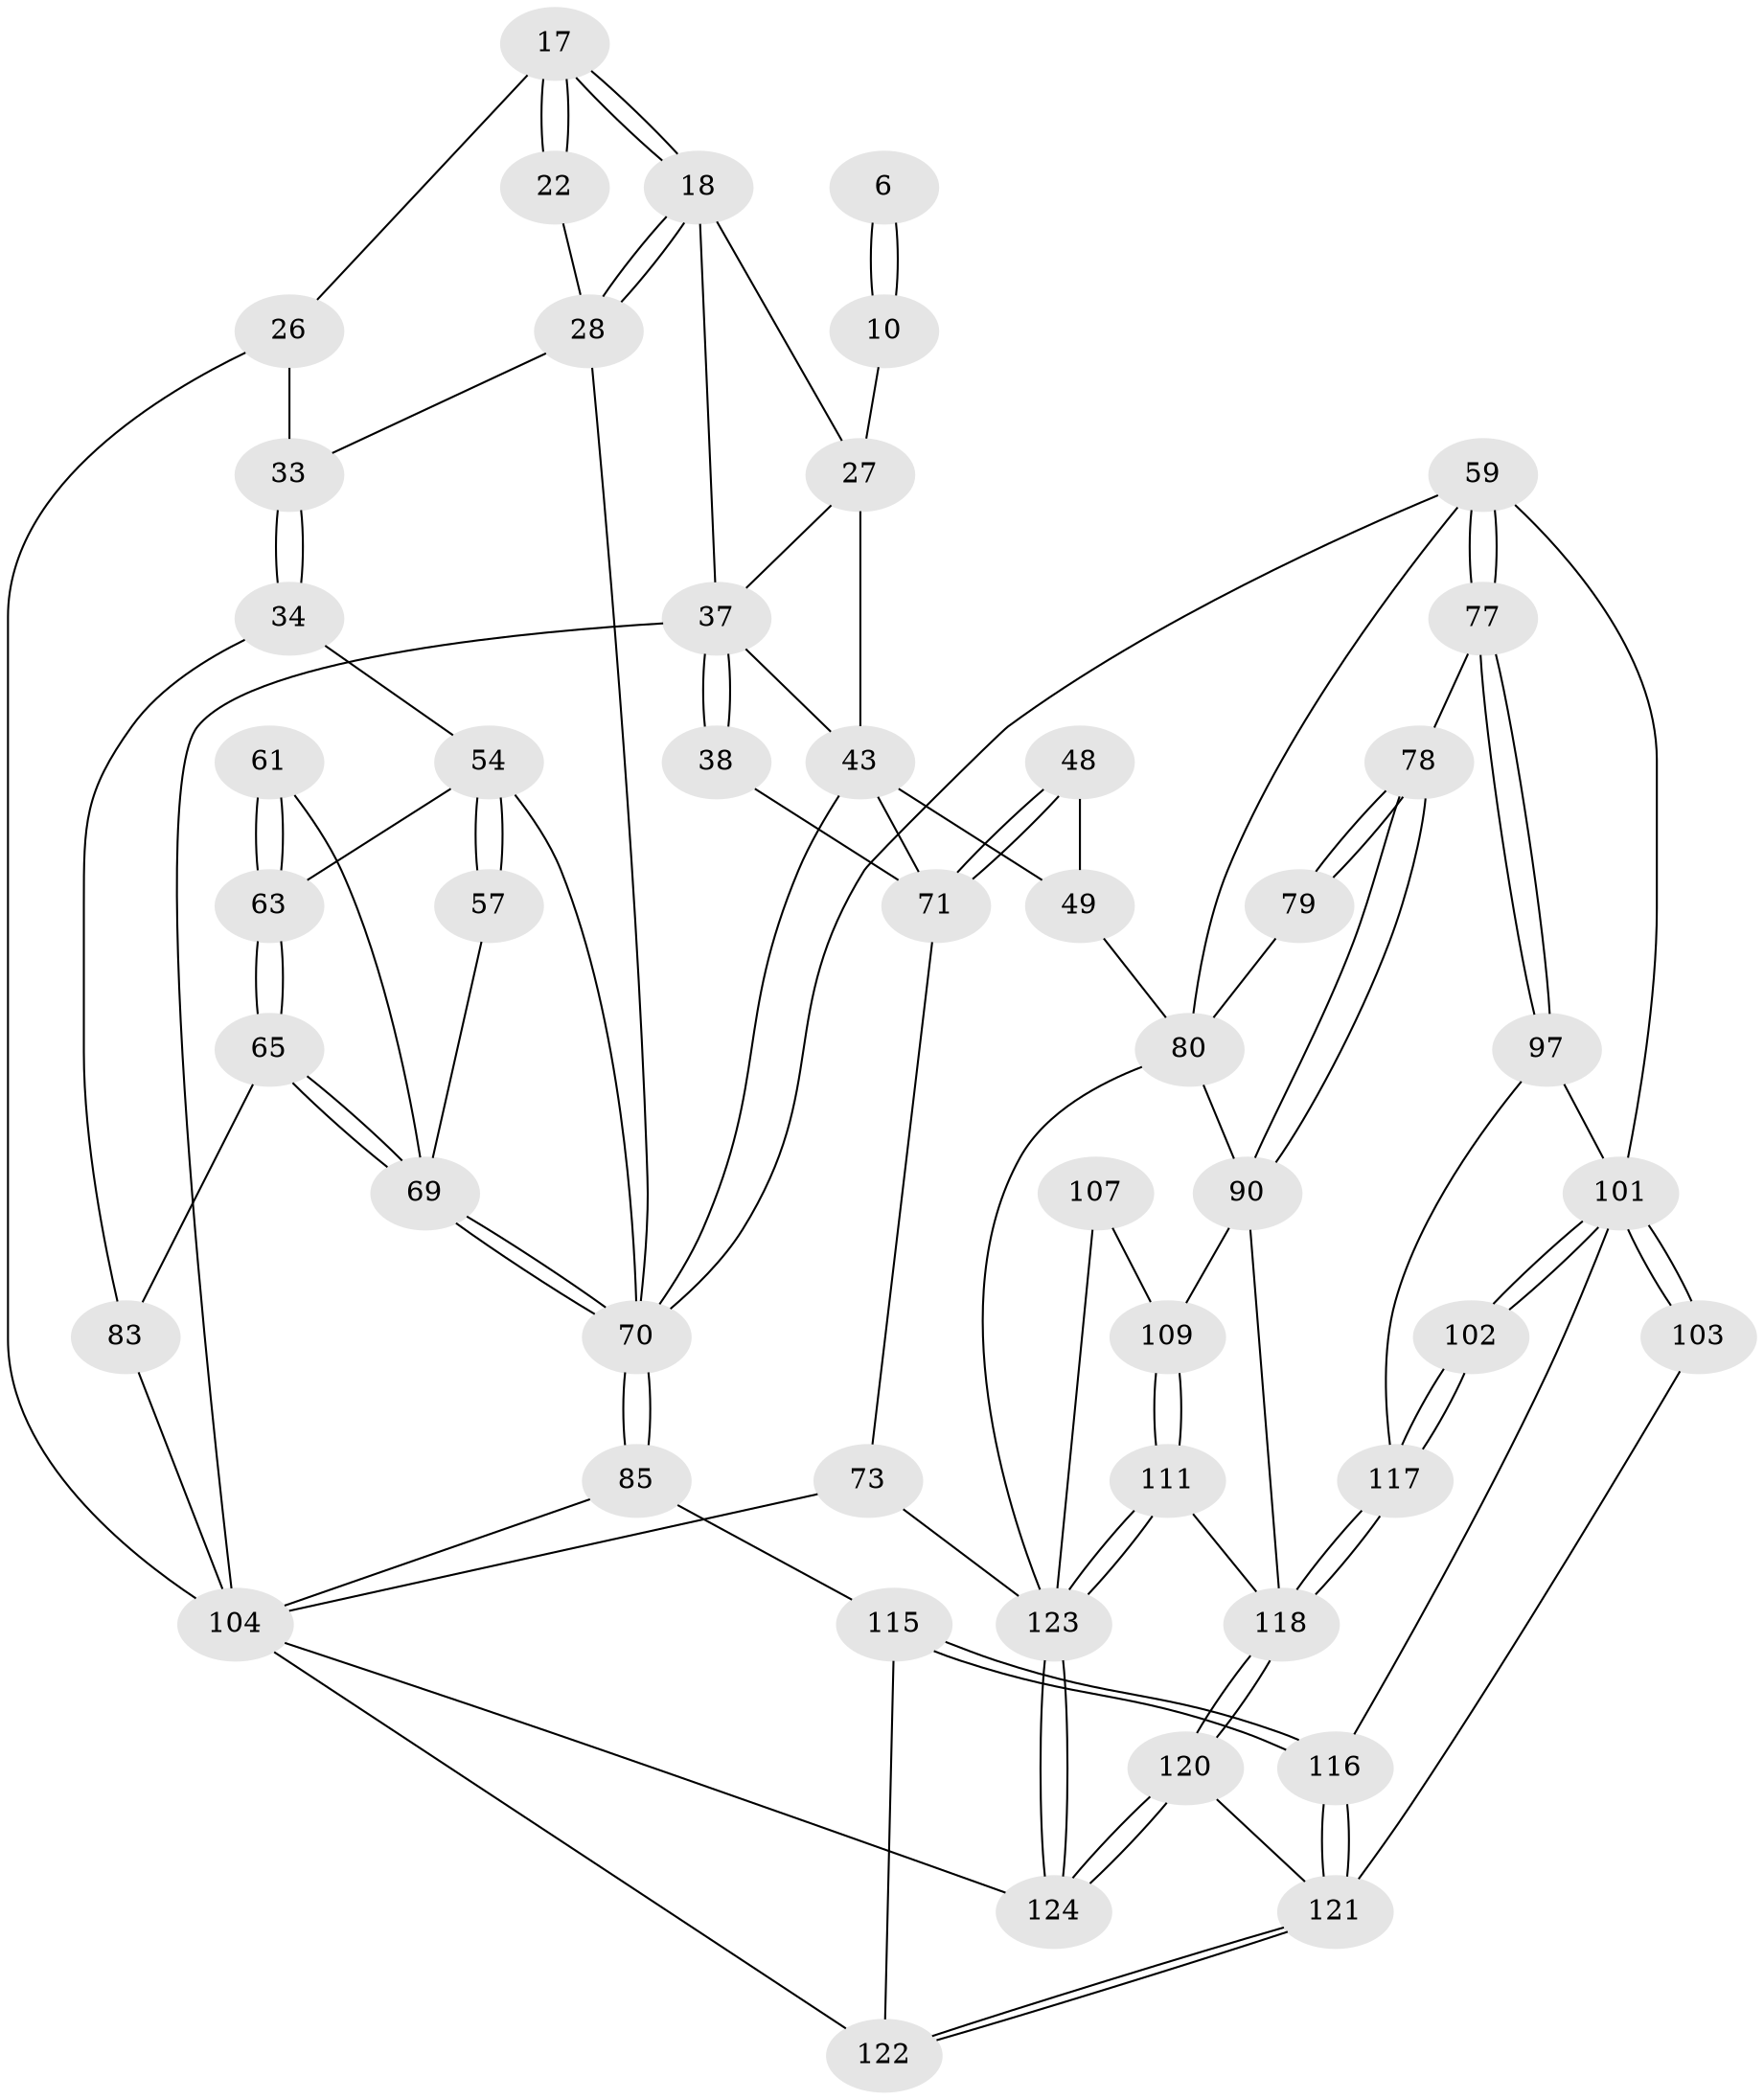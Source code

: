 // original degree distribution, {3: 0.016129032258064516, 4: 0.25806451612903225, 5: 0.4838709677419355, 6: 0.24193548387096775}
// Generated by graph-tools (version 1.1) at 2025/05/03/04/25 22:05:59]
// undirected, 49 vertices, 110 edges
graph export_dot {
graph [start="1"]
  node [color=gray90,style=filled];
  6 [pos="+0.35909693889319894+0"];
  10 [pos="+0.31716317851010667+0.0791396664134899",super="+5"];
  17 [pos="+0.551044761405026+0.10101287175975866",super="+11+12"];
  18 [pos="+0.4851475047668806+0.20001553842954067",super="+8+7"];
  22 [pos="+0.6743438052457983+0"];
  26 [pos="+0.9678605060208605+0.15050653695615784",super="+19"];
  27 [pos="+0.3231488396771991+0.13495700324213192",super="+4+9"];
  28 [pos="+0.4838673515378534+0.2094563901611594",super="+24+23"];
  33 [pos="+0.8729207383745399+0.17813625084406726",super="+21"];
  34 [pos="+0.8177023002030795+0.2751389499787891"];
  37 [pos="+0.11353131843685806+0.11484355429510909",super="+3+16"];
  38 [pos="+0+0.15248818566450714"];
  43 [pos="+0.13805173713813124+0.2509152433691668",super="+40+39"];
  48 [pos="+0.012672303827616152+0.43863027303528923"];
  49 [pos="+0.2341443724248988+0.42066019333657395",super="+47"];
  54 [pos="+0.7517703953207637+0.421710232780777",super="+36+35+53"];
  57 [pos="+0.8476739619425947+0.4513112599892235"];
  59 [pos="+0.49466673456153337+0.49791530573405596",super="+58"];
  61 [pos="+0.9003659585106173+0.4442318857573334"];
  63 [pos="+0.9391828561907615+0.48962585524985286",super="+51+52"];
  65 [pos="+0.9469934032597364+0.534991646299494",super="+64"];
  69 [pos="+0.8732623360561601+0.5571426459353693",super="+62"];
  70 [pos="+0.7957743492144305+0.6184081353363183",super="+55+56+32"];
  71 [pos="+0+0.5307946096686631",super="+45+44"];
  73 [pos="+0+0.9212260110532288",super="+72"];
  77 [pos="+0.3380505909398075+0.6457754662866336"];
  78 [pos="+0.33071269257307034+0.6457451087640513"];
  79 [pos="+0.24190622307612472+0.5682389999153131"];
  80 [pos="+0.19966702968704353+0.5776221302009367",super="+75+67"];
  83 [pos="+1+0.644342728320389",super="+66+42"];
  85 [pos="+0.7982077775714359+0.6808214359446032"];
  90 [pos="+0.18731916537515725+0.7422793205602723",super="+86"];
  97 [pos="+0.36309613674655394+0.6990274559183037"];
  101 [pos="+0.4448677471503402+0.909420858792089",super="+96+95+94"];
  102 [pos="+0.440692673968576+0.9178608820320757"];
  103 [pos="+0.5690691619648744+0.8032349563819703"];
  104 [pos="+0.9561750426889273+0.7986815769596884",super="+82+84+81+25"];
  107 [pos="+0.09328024302612244+0.8710509415397648",super="+88"];
  109 [pos="+0.1435614074802497+0.8968213178364022",super="+87"];
  111 [pos="+0.16252111049192355+0.9175193716739632"];
  115 [pos="+0.7790188321716329+0.9252251937637958",super="+92+91"];
  116 [pos="+0.7267261329825003+0.9661259795283007",super="+112+93"];
  117 [pos="+0.42860528742663917+0.9687987552586499",super="+99+98"];
  118 [pos="+0.4316140216425644+1",super="+110+100"];
  120 [pos="+0.44740891905029934+1"];
  121 [pos="+0.6210914243397103+1",super="+119+113"];
  122 [pos="+1+1",super="+114+105"];
  123 [pos="+0.13204285903810628+1",super="+108+106+89"];
  124 [pos="+0.14688631673061486+1"];
  6 -- 10 [weight=2];
  6 -- 10;
  10 -- 27 [weight=2];
  17 -- 18 [weight=2];
  17 -- 18;
  17 -- 22 [weight=2];
  17 -- 22;
  17 -- 26;
  18 -- 28;
  18 -- 28;
  18 -- 27;
  18 -- 37;
  22 -- 28;
  26 -- 33 [weight=3];
  26 -- 104 [weight=2];
  27 -- 37;
  27 -- 43;
  28 -- 70 [weight=2];
  28 -- 33;
  33 -- 34;
  33 -- 34;
  34 -- 54;
  34 -- 83;
  37 -- 38 [weight=2];
  37 -- 38;
  37 -- 43;
  37 -- 104 [weight=2];
  38 -- 71;
  43 -- 71;
  43 -- 49 [weight=2];
  43 -- 70;
  48 -- 71 [weight=2];
  48 -- 71;
  48 -- 49;
  49 -- 80 [weight=2];
  54 -- 57 [weight=2];
  54 -- 57;
  54 -- 63;
  54 -- 70 [weight=2];
  57 -- 69;
  59 -- 77;
  59 -- 77;
  59 -- 70;
  59 -- 101;
  59 -- 80;
  61 -- 63 [weight=2];
  61 -- 63;
  61 -- 69;
  63 -- 65 [weight=2];
  63 -- 65;
  65 -- 69;
  65 -- 69;
  65 -- 83 [weight=2];
  69 -- 70;
  69 -- 70;
  70 -- 85;
  70 -- 85;
  71 -- 73;
  73 -- 104;
  73 -- 123 [weight=2];
  77 -- 78;
  77 -- 97;
  77 -- 97;
  78 -- 79;
  78 -- 79;
  78 -- 90;
  78 -- 90;
  79 -- 80 [weight=2];
  80 -- 90;
  80 -- 123;
  83 -- 104 [weight=3];
  85 -- 104;
  85 -- 115;
  90 -- 118;
  90 -- 109;
  97 -- 101;
  97 -- 117;
  101 -- 102;
  101 -- 102;
  101 -- 103 [weight=2];
  101 -- 103;
  101 -- 116;
  102 -- 117 [weight=2];
  102 -- 117;
  103 -- 121;
  104 -- 122 [weight=2];
  104 -- 124;
  107 -- 109 [weight=2];
  107 -- 123 [weight=2];
  109 -- 111;
  109 -- 111;
  111 -- 123;
  111 -- 123;
  111 -- 118;
  115 -- 116 [weight=2];
  115 -- 116;
  115 -- 122 [weight=2];
  116 -- 121 [weight=2];
  116 -- 121;
  117 -- 118 [weight=2];
  117 -- 118;
  118 -- 120;
  118 -- 120;
  120 -- 124;
  120 -- 124;
  120 -- 121;
  121 -- 122;
  121 -- 122;
  123 -- 124;
  123 -- 124;
}
